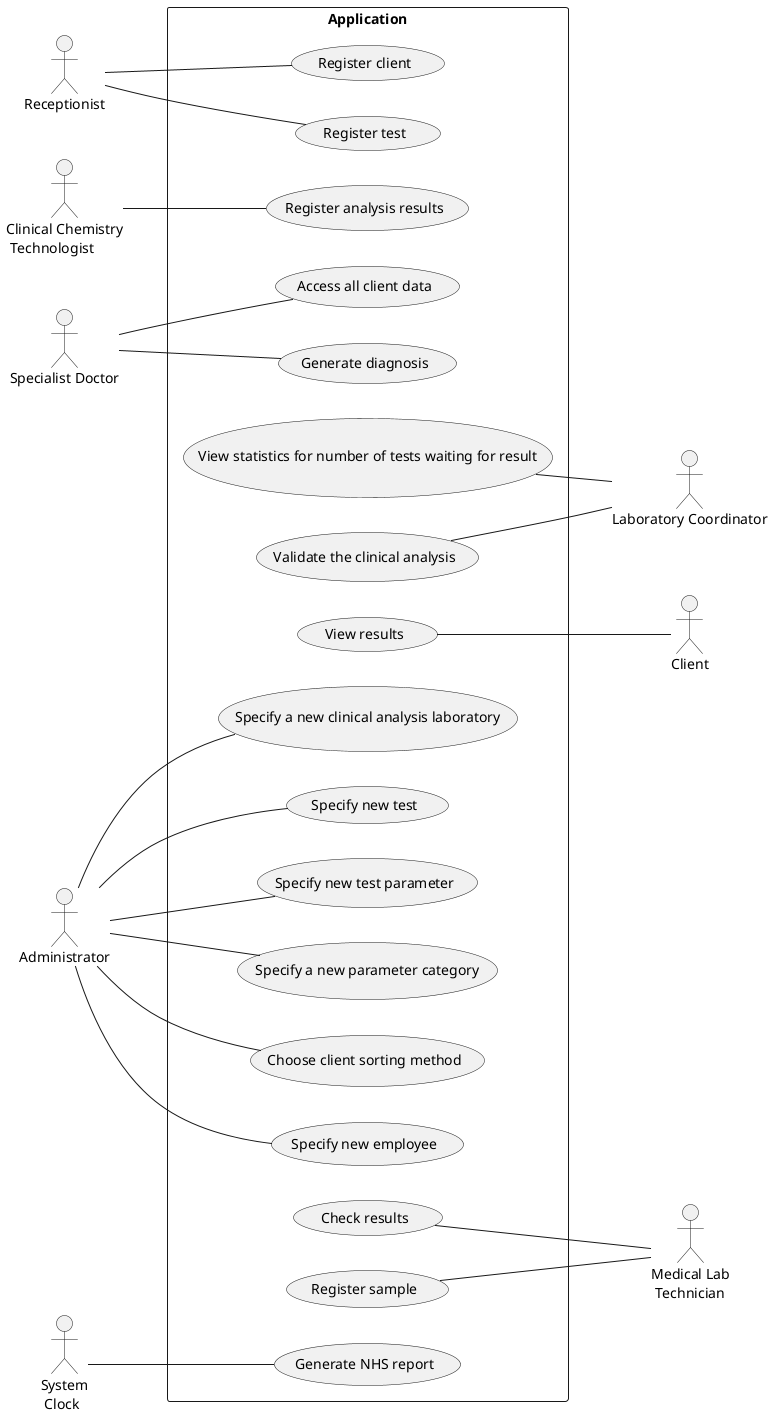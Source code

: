 @startuml
'https://plantuml.com/use-case-diagram

left to right direction
skinparam packageStyle rectangle
'Actors
:Receptionist:
:Medical Lab\n Technician: as MLT
:Clinical Chemistry\n Technologist: as CCT
:Specialist Doctor: as Doctor
:Laboratory Coordinator: as LC
:Client:
:Administrator:
:System\n Clock: as Clock

package Application {
    (Register test) as UC1
    (Register client) as UC3
    (Register analysis results) as UC4
    (Generate diagnosis) as UC5
    (Generate NHS report) as UC12
    (Validate the clinical analysis) as UC13
    (View results) as UC14
    (Check results) as UC15
    (Choose client sorting method) as UC6
    (Specify new employee) as UC7
    (Specify a new clinical analysis laboratory) as UC8
    (Specify new test) as UC9
    (Specify new test parameter) as UC10
    (Specify a new parameter category) as UC11
    (Register sample) as UC2
    (View statistics for number of tests waiting for result) as UC16
    (Access all client data) as UC17
}

'Use Cases
Receptionist -- UC1
Receptionist -- UC3
CCT -- UC4
Doctor -- UC5
UC13 -- LC
UC14 -- Client
UC2 -- MLT
UC15 -- MLT
Administrator -- UC6
Administrator -- UC7
Administrator -- UC8
Administrator -- UC9
Administrator -- UC10
Administrator -- UC11
UC16 -- LC
Doctor -- UC17
Clock -- UC12
@enduml